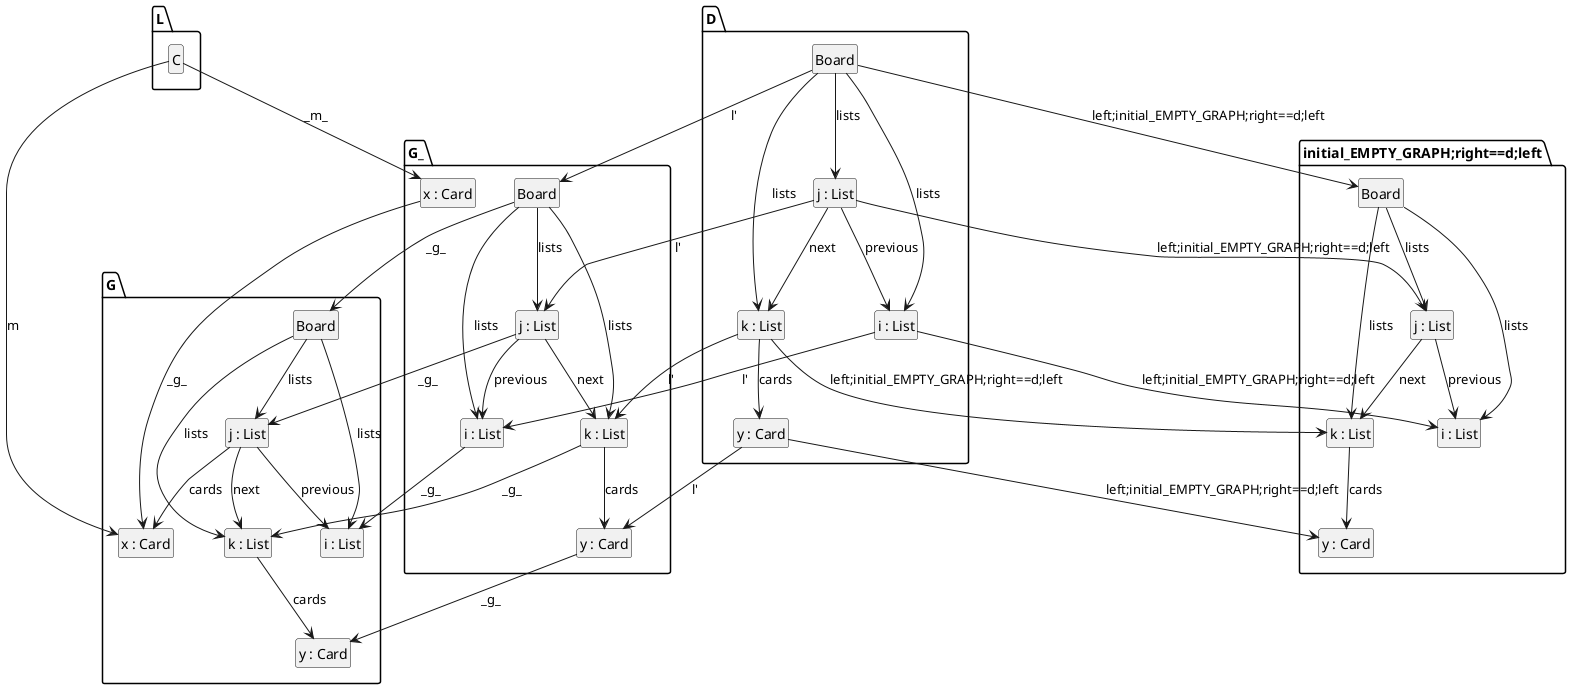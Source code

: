 @startuml
skinparam shadowing false
hide members
hide circle
class "L.C"
class "G.Board"
class "G.i : List"
class "G.j : List"
class "G.x : Card"
class "G.k : List"
class "G.y : Card"
"G.Board"-->"G.i : List" : "lists"
"G.Board"-->"G.j : List" : "lists"
"G.Board"-->"G.k : List" : "lists"
"G.j : List"-->"G.k : List" : "next"
"G.j : List"-->"G.i : List" : "previous"
"G.j : List"-->"G.x : Card" : "cards"
"G.k : List"-->"G.y : Card" : "cards"
class "G_.Board"
class "G_.i : List"
class "G_.j : List"
class "G_.x : Card"
class "G_.k : List"
class "G_.y : Card"
"G_.Board"-->"G_.i : List" : "lists"
"G_.Board"-->"G_.j : List" : "lists"
"G_.Board"-->"G_.k : List" : "lists"
"G_.j : List"-->"G_.k : List" : "next"
"G_.j : List"-->"G_.i : List" : "previous"
"G_.k : List"-->"G_.y : Card" : "cards"
class "D.Board"
class "D.i : List"
class "D.j : List"
class "D.k : List"
class "D.y : Card"
"D.Board"-->"D.i : List" : "lists"
"D.Board"-->"D.j : List" : "lists"
"D.Board"-->"D.k : List" : "lists"
"D.j : List"-->"D.k : List" : "next"
"D.j : List"-->"D.i : List" : "previous"
"D.k : List"-->"D.y : Card" : "cards"
class "initial_EMPTY_GRAPH;right==d;left.Board"
class "initial_EMPTY_GRAPH;right==d;left.i : List"
class "initial_EMPTY_GRAPH;right==d;left.j : List"
class "initial_EMPTY_GRAPH;right==d;left.k : List"
class "initial_EMPTY_GRAPH;right==d;left.y : Card"
"initial_EMPTY_GRAPH;right==d;left.Board"-->"initial_EMPTY_GRAPH;right==d;left.i : List" : "lists"
"initial_EMPTY_GRAPH;right==d;left.Board"-->"initial_EMPTY_GRAPH;right==d;left.j : List" : "lists"
"initial_EMPTY_GRAPH;right==d;left.Board"-->"initial_EMPTY_GRAPH;right==d;left.k : List" : "lists"
"initial_EMPTY_GRAPH;right==d;left.j : List"-->"initial_EMPTY_GRAPH;right==d;left.k : List" : "next"
"initial_EMPTY_GRAPH;right==d;left.j : List"-->"initial_EMPTY_GRAPH;right==d;left.i : List" : "previous"
"initial_EMPTY_GRAPH;right==d;left.k : List"-->"initial_EMPTY_GRAPH;right==d;left.y : Card" : "cards"
"L.C" --> "G.x : Card" : "m"
"L.C" --> "G_.x : Card" : "_m_"
"G_.Board" --> "G.Board" : "_g_"
"G_.i : List" --> "G.i : List" : "_g_"
"G_.j : List" --> "G.j : List" : "_g_"
"G_.x : Card" --> "G.x : Card" : "_g_"
"G_.k : List" --> "G.k : List" : "_g_"
"G_.y : Card" --> "G.y : Card" : "_g_"
"D.Board" --> "G_.Board" : "l'"
"D.i : List" --> "G_.i : List" : "l'"
"D.j : List" --> "G_.j : List" : "l'"
"D.k : List" --> "G_.k : List" : "l'"
"D.y : Card" --> "G_.y : Card" : "l'"
"D.Board" --> "initial_EMPTY_GRAPH;right==d;left.Board" : "left;initial_EMPTY_GRAPH;right==d;left"
"D.i : List" --> "initial_EMPTY_GRAPH;right==d;left.i : List" : "left;initial_EMPTY_GRAPH;right==d;left"
"D.j : List" --> "initial_EMPTY_GRAPH;right==d;left.j : List" : "left;initial_EMPTY_GRAPH;right==d;left"
"D.k : List" --> "initial_EMPTY_GRAPH;right==d;left.k : List" : "left;initial_EMPTY_GRAPH;right==d;left"
"D.y : Card" --> "initial_EMPTY_GRAPH;right==d;left.y : Card" : "left;initial_EMPTY_GRAPH;right==d;left"
@enduml
